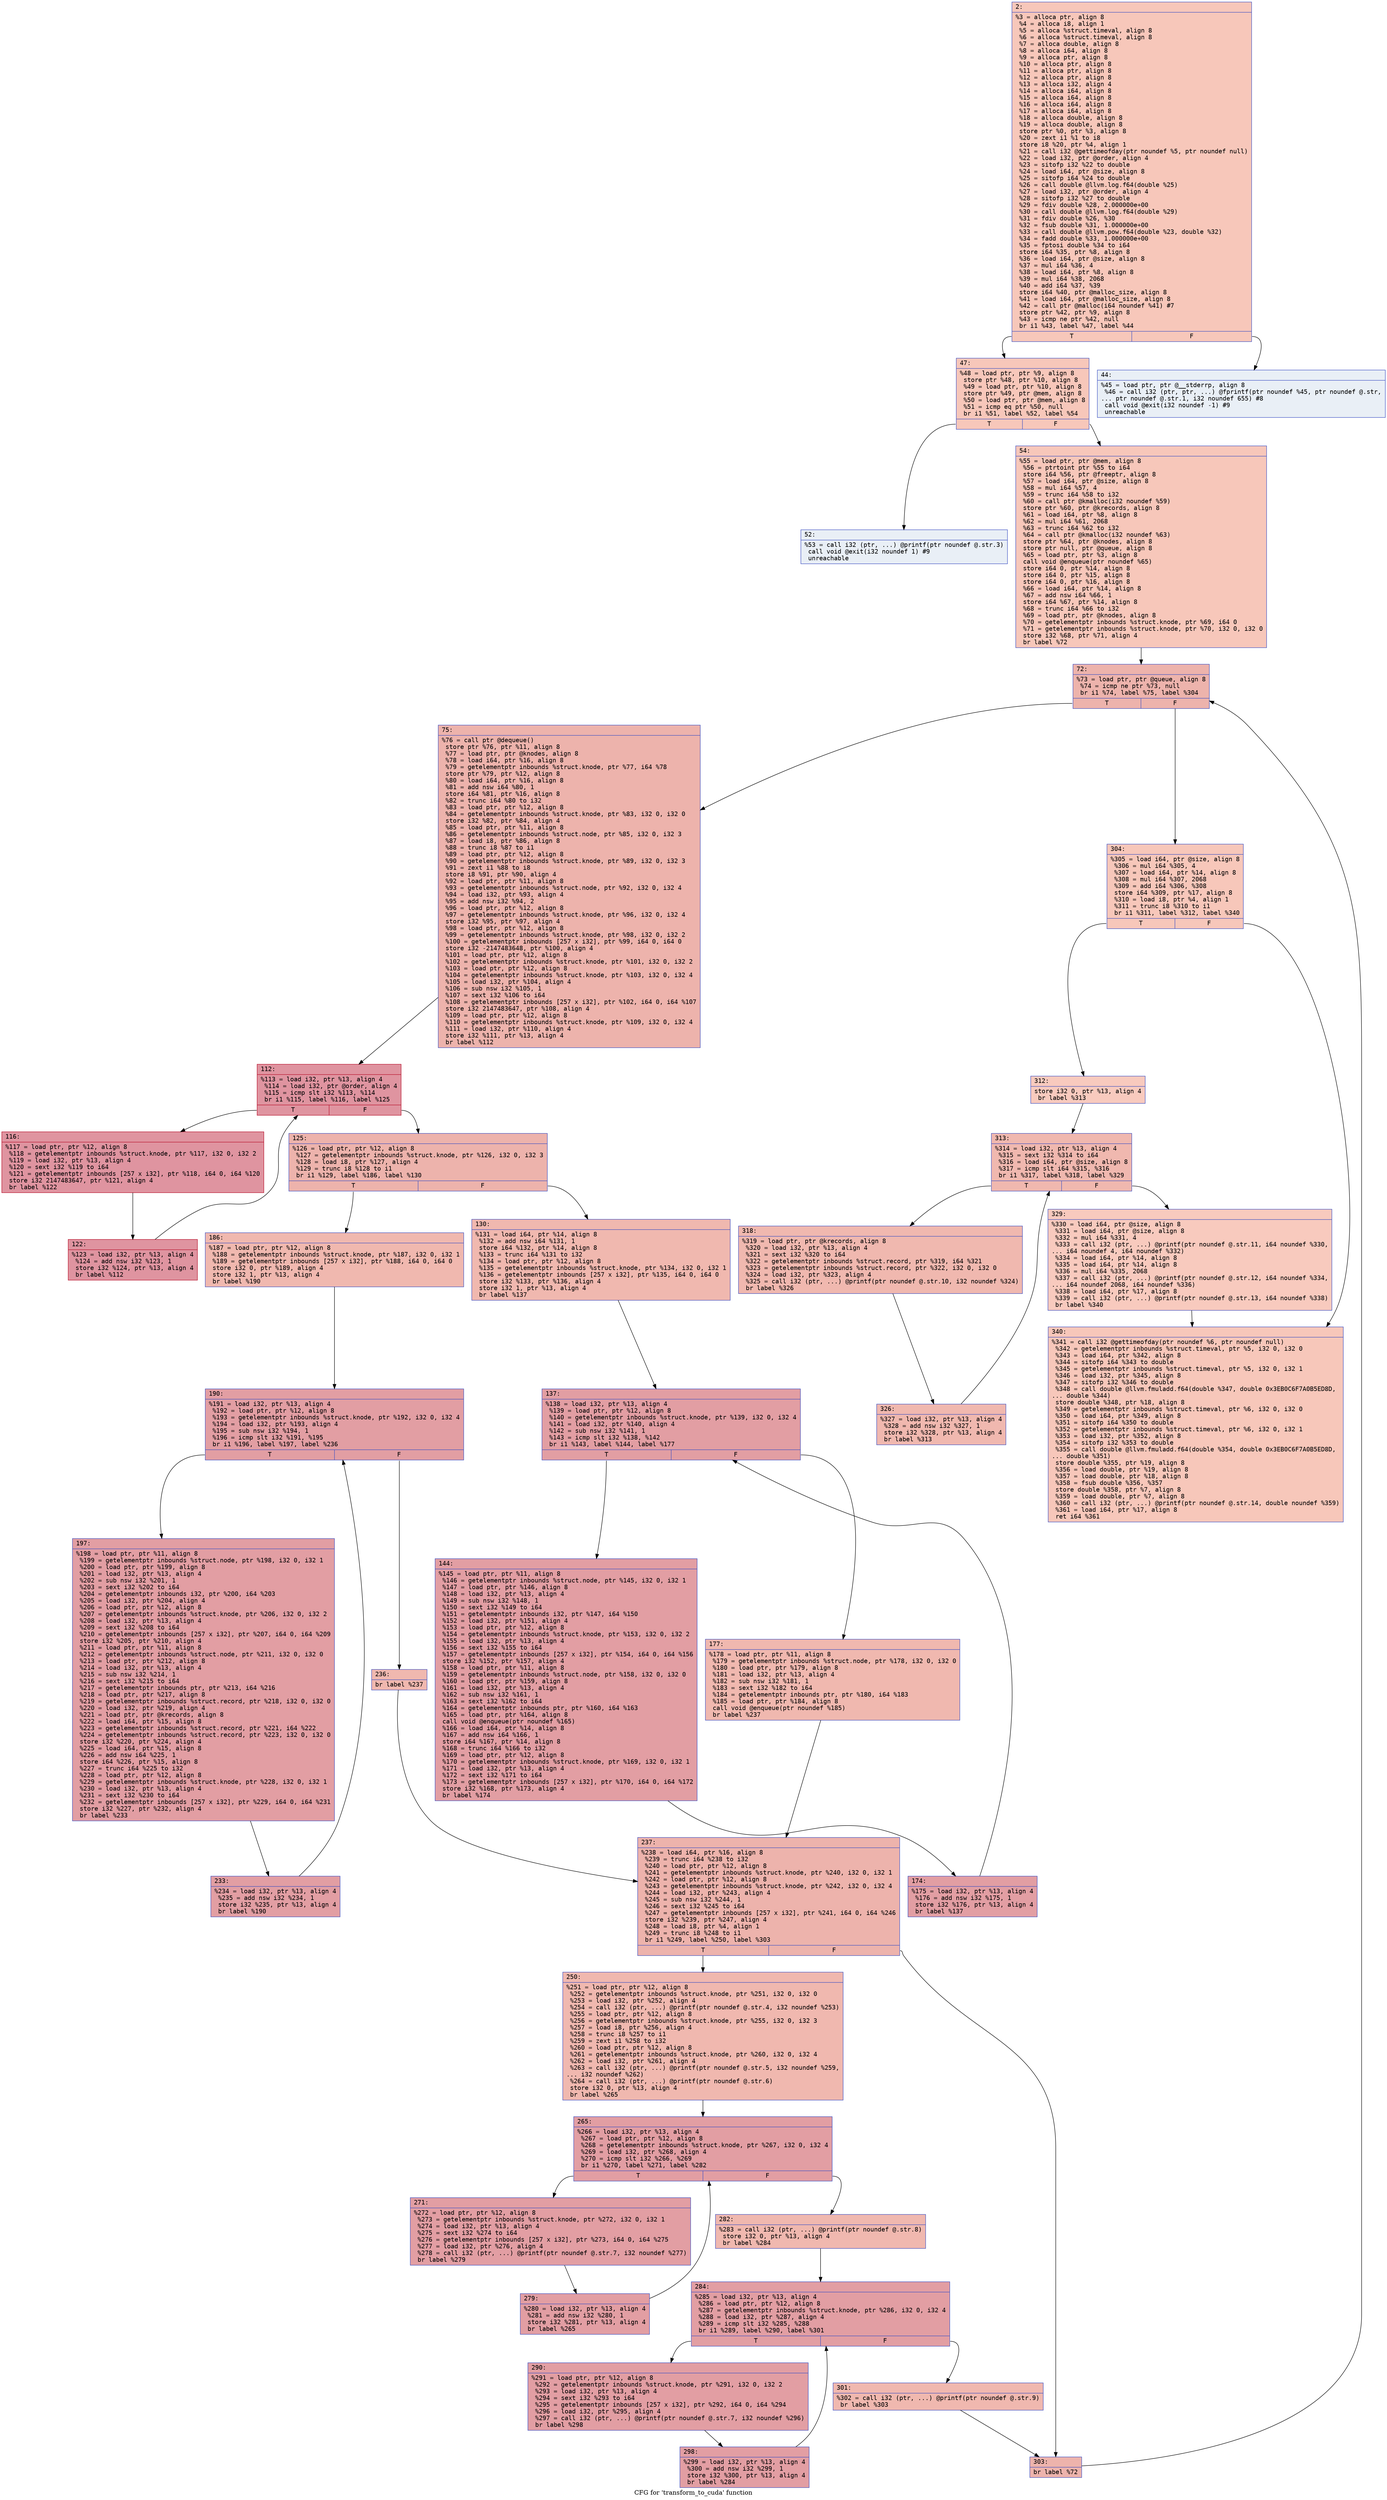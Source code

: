 digraph "CFG for 'transform_to_cuda' function" {
	label="CFG for 'transform_to_cuda' function";

	Node0x60000202d2c0 [shape=record,color="#3d50c3ff", style=filled, fillcolor="#ec7f6370" fontname="Courier",label="{2:\l|  %3 = alloca ptr, align 8\l  %4 = alloca i8, align 1\l  %5 = alloca %struct.timeval, align 8\l  %6 = alloca %struct.timeval, align 8\l  %7 = alloca double, align 8\l  %8 = alloca i64, align 8\l  %9 = alloca ptr, align 8\l  %10 = alloca ptr, align 8\l  %11 = alloca ptr, align 8\l  %12 = alloca ptr, align 8\l  %13 = alloca i32, align 4\l  %14 = alloca i64, align 8\l  %15 = alloca i64, align 8\l  %16 = alloca i64, align 8\l  %17 = alloca i64, align 8\l  %18 = alloca double, align 8\l  %19 = alloca double, align 8\l  store ptr %0, ptr %3, align 8\l  %20 = zext i1 %1 to i8\l  store i8 %20, ptr %4, align 1\l  %21 = call i32 @gettimeofday(ptr noundef %5, ptr noundef null)\l  %22 = load i32, ptr @order, align 4\l  %23 = sitofp i32 %22 to double\l  %24 = load i64, ptr @size, align 8\l  %25 = sitofp i64 %24 to double\l  %26 = call double @llvm.log.f64(double %25)\l  %27 = load i32, ptr @order, align 4\l  %28 = sitofp i32 %27 to double\l  %29 = fdiv double %28, 2.000000e+00\l  %30 = call double @llvm.log.f64(double %29)\l  %31 = fdiv double %26, %30\l  %32 = fsub double %31, 1.000000e+00\l  %33 = call double @llvm.pow.f64(double %23, double %32)\l  %34 = fadd double %33, 1.000000e+00\l  %35 = fptosi double %34 to i64\l  store i64 %35, ptr %8, align 8\l  %36 = load i64, ptr @size, align 8\l  %37 = mul i64 %36, 4\l  %38 = load i64, ptr %8, align 8\l  %39 = mul i64 %38, 2068\l  %40 = add i64 %37, %39\l  store i64 %40, ptr @malloc_size, align 8\l  %41 = load i64, ptr @malloc_size, align 8\l  %42 = call ptr @malloc(i64 noundef %41) #7\l  store ptr %42, ptr %9, align 8\l  %43 = icmp ne ptr %42, null\l  br i1 %43, label %47, label %44\l|{<s0>T|<s1>F}}"];
	Node0x60000202d2c0:s0 -> Node0x60000202d360[tooltip="2 -> 47\nProbability 100.00%" ];
	Node0x60000202d2c0:s1 -> Node0x60000202d310[tooltip="2 -> 44\nProbability 0.00%" ];
	Node0x60000202d310 [shape=record,color="#3d50c3ff", style=filled, fillcolor="#cedaeb70" fontname="Courier",label="{44:\l|  %45 = load ptr, ptr @__stderrp, align 8\l  %46 = call i32 (ptr, ptr, ...) @fprintf(ptr noundef %45, ptr noundef @.str,\l... ptr noundef @.str.1, i32 noundef 655) #8\l  call void @exit(i32 noundef -1) #9\l  unreachable\l}"];
	Node0x60000202d360 [shape=record,color="#3d50c3ff", style=filled, fillcolor="#ec7f6370" fontname="Courier",label="{47:\l|  %48 = load ptr, ptr %9, align 8\l  store ptr %48, ptr %10, align 8\l  %49 = load ptr, ptr %10, align 8\l  store ptr %49, ptr @mem, align 8\l  %50 = load ptr, ptr @mem, align 8\l  %51 = icmp eq ptr %50, null\l  br i1 %51, label %52, label %54\l|{<s0>T|<s1>F}}"];
	Node0x60000202d360:s0 -> Node0x60000202d3b0[tooltip="47 -> 52\nProbability 0.00%" ];
	Node0x60000202d360:s1 -> Node0x60000202d400[tooltip="47 -> 54\nProbability 100.00%" ];
	Node0x60000202d3b0 [shape=record,color="#3d50c3ff", style=filled, fillcolor="#cedaeb70" fontname="Courier",label="{52:\l|  %53 = call i32 (ptr, ...) @printf(ptr noundef @.str.3)\l  call void @exit(i32 noundef 1) #9\l  unreachable\l}"];
	Node0x60000202d400 [shape=record,color="#3d50c3ff", style=filled, fillcolor="#ec7f6370" fontname="Courier",label="{54:\l|  %55 = load ptr, ptr @mem, align 8\l  %56 = ptrtoint ptr %55 to i64\l  store i64 %56, ptr @freeptr, align 8\l  %57 = load i64, ptr @size, align 8\l  %58 = mul i64 %57, 4\l  %59 = trunc i64 %58 to i32\l  %60 = call ptr @kmalloc(i32 noundef %59)\l  store ptr %60, ptr @krecords, align 8\l  %61 = load i64, ptr %8, align 8\l  %62 = mul i64 %61, 2068\l  %63 = trunc i64 %62 to i32\l  %64 = call ptr @kmalloc(i32 noundef %63)\l  store ptr %64, ptr @knodes, align 8\l  store ptr null, ptr @queue, align 8\l  %65 = load ptr, ptr %3, align 8\l  call void @enqueue(ptr noundef %65)\l  store i64 0, ptr %14, align 8\l  store i64 0, ptr %15, align 8\l  store i64 0, ptr %16, align 8\l  %66 = load i64, ptr %14, align 8\l  %67 = add nsw i64 %66, 1\l  store i64 %67, ptr %14, align 8\l  %68 = trunc i64 %66 to i32\l  %69 = load ptr, ptr @knodes, align 8\l  %70 = getelementptr inbounds %struct.knode, ptr %69, i64 0\l  %71 = getelementptr inbounds %struct.knode, ptr %70, i32 0, i32 0\l  store i32 %68, ptr %71, align 4\l  br label %72\l}"];
	Node0x60000202d400 -> Node0x60000202d450[tooltip="54 -> 72\nProbability 100.00%" ];
	Node0x60000202d450 [shape=record,color="#3d50c3ff", style=filled, fillcolor="#d6524470" fontname="Courier",label="{72:\l|  %73 = load ptr, ptr @queue, align 8\l  %74 = icmp ne ptr %73, null\l  br i1 %74, label %75, label %304\l|{<s0>T|<s1>F}}"];
	Node0x60000202d450:s0 -> Node0x60000202d4a0[tooltip="72 -> 75\nProbability 96.88%" ];
	Node0x60000202d450:s1 -> Node0x60000202dcc0[tooltip="72 -> 304\nProbability 3.12%" ];
	Node0x60000202d4a0 [shape=record,color="#3d50c3ff", style=filled, fillcolor="#d6524470" fontname="Courier",label="{75:\l|  %76 = call ptr @dequeue()\l  store ptr %76, ptr %11, align 8\l  %77 = load ptr, ptr @knodes, align 8\l  %78 = load i64, ptr %16, align 8\l  %79 = getelementptr inbounds %struct.knode, ptr %77, i64 %78\l  store ptr %79, ptr %12, align 8\l  %80 = load i64, ptr %16, align 8\l  %81 = add nsw i64 %80, 1\l  store i64 %81, ptr %16, align 8\l  %82 = trunc i64 %80 to i32\l  %83 = load ptr, ptr %12, align 8\l  %84 = getelementptr inbounds %struct.knode, ptr %83, i32 0, i32 0\l  store i32 %82, ptr %84, align 4\l  %85 = load ptr, ptr %11, align 8\l  %86 = getelementptr inbounds %struct.node, ptr %85, i32 0, i32 3\l  %87 = load i8, ptr %86, align 8\l  %88 = trunc i8 %87 to i1\l  %89 = load ptr, ptr %12, align 8\l  %90 = getelementptr inbounds %struct.knode, ptr %89, i32 0, i32 3\l  %91 = zext i1 %88 to i8\l  store i8 %91, ptr %90, align 4\l  %92 = load ptr, ptr %11, align 8\l  %93 = getelementptr inbounds %struct.node, ptr %92, i32 0, i32 4\l  %94 = load i32, ptr %93, align 4\l  %95 = add nsw i32 %94, 2\l  %96 = load ptr, ptr %12, align 8\l  %97 = getelementptr inbounds %struct.knode, ptr %96, i32 0, i32 4\l  store i32 %95, ptr %97, align 4\l  %98 = load ptr, ptr %12, align 8\l  %99 = getelementptr inbounds %struct.knode, ptr %98, i32 0, i32 2\l  %100 = getelementptr inbounds [257 x i32], ptr %99, i64 0, i64 0\l  store i32 -2147483648, ptr %100, align 4\l  %101 = load ptr, ptr %12, align 8\l  %102 = getelementptr inbounds %struct.knode, ptr %101, i32 0, i32 2\l  %103 = load ptr, ptr %12, align 8\l  %104 = getelementptr inbounds %struct.knode, ptr %103, i32 0, i32 4\l  %105 = load i32, ptr %104, align 4\l  %106 = sub nsw i32 %105, 1\l  %107 = sext i32 %106 to i64\l  %108 = getelementptr inbounds [257 x i32], ptr %102, i64 0, i64 %107\l  store i32 2147483647, ptr %108, align 4\l  %109 = load ptr, ptr %12, align 8\l  %110 = getelementptr inbounds %struct.knode, ptr %109, i32 0, i32 4\l  %111 = load i32, ptr %110, align 4\l  store i32 %111, ptr %13, align 4\l  br label %112\l}"];
	Node0x60000202d4a0 -> Node0x60000202d4f0[tooltip="75 -> 112\nProbability 100.00%" ];
	Node0x60000202d4f0 [shape=record,color="#b70d28ff", style=filled, fillcolor="#b70d2870" fontname="Courier",label="{112:\l|  %113 = load i32, ptr %13, align 4\l  %114 = load i32, ptr @order, align 4\l  %115 = icmp slt i32 %113, %114\l  br i1 %115, label %116, label %125\l|{<s0>T|<s1>F}}"];
	Node0x60000202d4f0:s0 -> Node0x60000202d540[tooltip="112 -> 116\nProbability 96.88%" ];
	Node0x60000202d4f0:s1 -> Node0x60000202d5e0[tooltip="112 -> 125\nProbability 3.12%" ];
	Node0x60000202d540 [shape=record,color="#b70d28ff", style=filled, fillcolor="#b70d2870" fontname="Courier",label="{116:\l|  %117 = load ptr, ptr %12, align 8\l  %118 = getelementptr inbounds %struct.knode, ptr %117, i32 0, i32 2\l  %119 = load i32, ptr %13, align 4\l  %120 = sext i32 %119 to i64\l  %121 = getelementptr inbounds [257 x i32], ptr %118, i64 0, i64 %120\l  store i32 2147483647, ptr %121, align 4\l  br label %122\l}"];
	Node0x60000202d540 -> Node0x60000202d590[tooltip="116 -> 122\nProbability 100.00%" ];
	Node0x60000202d590 [shape=record,color="#b70d28ff", style=filled, fillcolor="#b70d2870" fontname="Courier",label="{122:\l|  %123 = load i32, ptr %13, align 4\l  %124 = add nsw i32 %123, 1\l  store i32 %124, ptr %13, align 4\l  br label %112\l}"];
	Node0x60000202d590 -> Node0x60000202d4f0[tooltip="122 -> 112\nProbability 100.00%" ];
	Node0x60000202d5e0 [shape=record,color="#3d50c3ff", style=filled, fillcolor="#d6524470" fontname="Courier",label="{125:\l|  %126 = load ptr, ptr %12, align 8\l  %127 = getelementptr inbounds %struct.knode, ptr %126, i32 0, i32 3\l  %128 = load i8, ptr %127, align 4\l  %129 = trunc i8 %128 to i1\l  br i1 %129, label %186, label %130\l|{<s0>T|<s1>F}}"];
	Node0x60000202d5e0:s0 -> Node0x60000202d7c0[tooltip="125 -> 186\nProbability 50.00%" ];
	Node0x60000202d5e0:s1 -> Node0x60000202d630[tooltip="125 -> 130\nProbability 50.00%" ];
	Node0x60000202d630 [shape=record,color="#3d50c3ff", style=filled, fillcolor="#dc5d4a70" fontname="Courier",label="{130:\l|  %131 = load i64, ptr %14, align 8\l  %132 = add nsw i64 %131, 1\l  store i64 %132, ptr %14, align 8\l  %133 = trunc i64 %131 to i32\l  %134 = load ptr, ptr %12, align 8\l  %135 = getelementptr inbounds %struct.knode, ptr %134, i32 0, i32 1\l  %136 = getelementptr inbounds [257 x i32], ptr %135, i64 0, i64 0\l  store i32 %133, ptr %136, align 4\l  store i32 1, ptr %13, align 4\l  br label %137\l}"];
	Node0x60000202d630 -> Node0x60000202d680[tooltip="130 -> 137\nProbability 100.00%" ];
	Node0x60000202d680 [shape=record,color="#3d50c3ff", style=filled, fillcolor="#be242e70" fontname="Courier",label="{137:\l|  %138 = load i32, ptr %13, align 4\l  %139 = load ptr, ptr %12, align 8\l  %140 = getelementptr inbounds %struct.knode, ptr %139, i32 0, i32 4\l  %141 = load i32, ptr %140, align 4\l  %142 = sub nsw i32 %141, 1\l  %143 = icmp slt i32 %138, %142\l  br i1 %143, label %144, label %177\l|{<s0>T|<s1>F}}"];
	Node0x60000202d680:s0 -> Node0x60000202d6d0[tooltip="137 -> 144\nProbability 96.88%" ];
	Node0x60000202d680:s1 -> Node0x60000202d770[tooltip="137 -> 177\nProbability 3.12%" ];
	Node0x60000202d6d0 [shape=record,color="#3d50c3ff", style=filled, fillcolor="#be242e70" fontname="Courier",label="{144:\l|  %145 = load ptr, ptr %11, align 8\l  %146 = getelementptr inbounds %struct.node, ptr %145, i32 0, i32 1\l  %147 = load ptr, ptr %146, align 8\l  %148 = load i32, ptr %13, align 4\l  %149 = sub nsw i32 %148, 1\l  %150 = sext i32 %149 to i64\l  %151 = getelementptr inbounds i32, ptr %147, i64 %150\l  %152 = load i32, ptr %151, align 4\l  %153 = load ptr, ptr %12, align 8\l  %154 = getelementptr inbounds %struct.knode, ptr %153, i32 0, i32 2\l  %155 = load i32, ptr %13, align 4\l  %156 = sext i32 %155 to i64\l  %157 = getelementptr inbounds [257 x i32], ptr %154, i64 0, i64 %156\l  store i32 %152, ptr %157, align 4\l  %158 = load ptr, ptr %11, align 8\l  %159 = getelementptr inbounds %struct.node, ptr %158, i32 0, i32 0\l  %160 = load ptr, ptr %159, align 8\l  %161 = load i32, ptr %13, align 4\l  %162 = sub nsw i32 %161, 1\l  %163 = sext i32 %162 to i64\l  %164 = getelementptr inbounds ptr, ptr %160, i64 %163\l  %165 = load ptr, ptr %164, align 8\l  call void @enqueue(ptr noundef %165)\l  %166 = load i64, ptr %14, align 8\l  %167 = add nsw i64 %166, 1\l  store i64 %167, ptr %14, align 8\l  %168 = trunc i64 %166 to i32\l  %169 = load ptr, ptr %12, align 8\l  %170 = getelementptr inbounds %struct.knode, ptr %169, i32 0, i32 1\l  %171 = load i32, ptr %13, align 4\l  %172 = sext i32 %171 to i64\l  %173 = getelementptr inbounds [257 x i32], ptr %170, i64 0, i64 %172\l  store i32 %168, ptr %173, align 4\l  br label %174\l}"];
	Node0x60000202d6d0 -> Node0x60000202d720[tooltip="144 -> 174\nProbability 100.00%" ];
	Node0x60000202d720 [shape=record,color="#3d50c3ff", style=filled, fillcolor="#be242e70" fontname="Courier",label="{174:\l|  %175 = load i32, ptr %13, align 4\l  %176 = add nsw i32 %175, 1\l  store i32 %176, ptr %13, align 4\l  br label %137\l}"];
	Node0x60000202d720 -> Node0x60000202d680[tooltip="174 -> 137\nProbability 100.00%" ];
	Node0x60000202d770 [shape=record,color="#3d50c3ff", style=filled, fillcolor="#dc5d4a70" fontname="Courier",label="{177:\l|  %178 = load ptr, ptr %11, align 8\l  %179 = getelementptr inbounds %struct.node, ptr %178, i32 0, i32 0\l  %180 = load ptr, ptr %179, align 8\l  %181 = load i32, ptr %13, align 4\l  %182 = sub nsw i32 %181, 1\l  %183 = sext i32 %182 to i64\l  %184 = getelementptr inbounds ptr, ptr %180, i64 %183\l  %185 = load ptr, ptr %184, align 8\l  call void @enqueue(ptr noundef %185)\l  br label %237\l}"];
	Node0x60000202d770 -> Node0x60000202d950[tooltip="177 -> 237\nProbability 100.00%" ];
	Node0x60000202d7c0 [shape=record,color="#3d50c3ff", style=filled, fillcolor="#dc5d4a70" fontname="Courier",label="{186:\l|  %187 = load ptr, ptr %12, align 8\l  %188 = getelementptr inbounds %struct.knode, ptr %187, i32 0, i32 1\l  %189 = getelementptr inbounds [257 x i32], ptr %188, i64 0, i64 0\l  store i32 0, ptr %189, align 4\l  store i32 1, ptr %13, align 4\l  br label %190\l}"];
	Node0x60000202d7c0 -> Node0x60000202d810[tooltip="186 -> 190\nProbability 100.00%" ];
	Node0x60000202d810 [shape=record,color="#3d50c3ff", style=filled, fillcolor="#be242e70" fontname="Courier",label="{190:\l|  %191 = load i32, ptr %13, align 4\l  %192 = load ptr, ptr %12, align 8\l  %193 = getelementptr inbounds %struct.knode, ptr %192, i32 0, i32 4\l  %194 = load i32, ptr %193, align 4\l  %195 = sub nsw i32 %194, 1\l  %196 = icmp slt i32 %191, %195\l  br i1 %196, label %197, label %236\l|{<s0>T|<s1>F}}"];
	Node0x60000202d810:s0 -> Node0x60000202d860[tooltip="190 -> 197\nProbability 96.88%" ];
	Node0x60000202d810:s1 -> Node0x60000202d900[tooltip="190 -> 236\nProbability 3.12%" ];
	Node0x60000202d860 [shape=record,color="#3d50c3ff", style=filled, fillcolor="#be242e70" fontname="Courier",label="{197:\l|  %198 = load ptr, ptr %11, align 8\l  %199 = getelementptr inbounds %struct.node, ptr %198, i32 0, i32 1\l  %200 = load ptr, ptr %199, align 8\l  %201 = load i32, ptr %13, align 4\l  %202 = sub nsw i32 %201, 1\l  %203 = sext i32 %202 to i64\l  %204 = getelementptr inbounds i32, ptr %200, i64 %203\l  %205 = load i32, ptr %204, align 4\l  %206 = load ptr, ptr %12, align 8\l  %207 = getelementptr inbounds %struct.knode, ptr %206, i32 0, i32 2\l  %208 = load i32, ptr %13, align 4\l  %209 = sext i32 %208 to i64\l  %210 = getelementptr inbounds [257 x i32], ptr %207, i64 0, i64 %209\l  store i32 %205, ptr %210, align 4\l  %211 = load ptr, ptr %11, align 8\l  %212 = getelementptr inbounds %struct.node, ptr %211, i32 0, i32 0\l  %213 = load ptr, ptr %212, align 8\l  %214 = load i32, ptr %13, align 4\l  %215 = sub nsw i32 %214, 1\l  %216 = sext i32 %215 to i64\l  %217 = getelementptr inbounds ptr, ptr %213, i64 %216\l  %218 = load ptr, ptr %217, align 8\l  %219 = getelementptr inbounds %struct.record, ptr %218, i32 0, i32 0\l  %220 = load i32, ptr %219, align 4\l  %221 = load ptr, ptr @krecords, align 8\l  %222 = load i64, ptr %15, align 8\l  %223 = getelementptr inbounds %struct.record, ptr %221, i64 %222\l  %224 = getelementptr inbounds %struct.record, ptr %223, i32 0, i32 0\l  store i32 %220, ptr %224, align 4\l  %225 = load i64, ptr %15, align 8\l  %226 = add nsw i64 %225, 1\l  store i64 %226, ptr %15, align 8\l  %227 = trunc i64 %225 to i32\l  %228 = load ptr, ptr %12, align 8\l  %229 = getelementptr inbounds %struct.knode, ptr %228, i32 0, i32 1\l  %230 = load i32, ptr %13, align 4\l  %231 = sext i32 %230 to i64\l  %232 = getelementptr inbounds [257 x i32], ptr %229, i64 0, i64 %231\l  store i32 %227, ptr %232, align 4\l  br label %233\l}"];
	Node0x60000202d860 -> Node0x60000202d8b0[tooltip="197 -> 233\nProbability 100.00%" ];
	Node0x60000202d8b0 [shape=record,color="#3d50c3ff", style=filled, fillcolor="#be242e70" fontname="Courier",label="{233:\l|  %234 = load i32, ptr %13, align 4\l  %235 = add nsw i32 %234, 1\l  store i32 %235, ptr %13, align 4\l  br label %190\l}"];
	Node0x60000202d8b0 -> Node0x60000202d810[tooltip="233 -> 190\nProbability 100.00%" ];
	Node0x60000202d900 [shape=record,color="#3d50c3ff", style=filled, fillcolor="#dc5d4a70" fontname="Courier",label="{236:\l|  br label %237\l}"];
	Node0x60000202d900 -> Node0x60000202d950[tooltip="236 -> 237\nProbability 100.00%" ];
	Node0x60000202d950 [shape=record,color="#3d50c3ff", style=filled, fillcolor="#d6524470" fontname="Courier",label="{237:\l|  %238 = load i64, ptr %16, align 8\l  %239 = trunc i64 %238 to i32\l  %240 = load ptr, ptr %12, align 8\l  %241 = getelementptr inbounds %struct.knode, ptr %240, i32 0, i32 1\l  %242 = load ptr, ptr %12, align 8\l  %243 = getelementptr inbounds %struct.knode, ptr %242, i32 0, i32 4\l  %244 = load i32, ptr %243, align 4\l  %245 = sub nsw i32 %244, 1\l  %246 = sext i32 %245 to i64\l  %247 = getelementptr inbounds [257 x i32], ptr %241, i64 0, i64 %246\l  store i32 %239, ptr %247, align 4\l  %248 = load i8, ptr %4, align 1\l  %249 = trunc i8 %248 to i1\l  br i1 %249, label %250, label %303\l|{<s0>T|<s1>F}}"];
	Node0x60000202d950:s0 -> Node0x60000202d9a0[tooltip="237 -> 250\nProbability 50.00%" ];
	Node0x60000202d950:s1 -> Node0x60000202dc70[tooltip="237 -> 303\nProbability 50.00%" ];
	Node0x60000202d9a0 [shape=record,color="#3d50c3ff", style=filled, fillcolor="#dc5d4a70" fontname="Courier",label="{250:\l|  %251 = load ptr, ptr %12, align 8\l  %252 = getelementptr inbounds %struct.knode, ptr %251, i32 0, i32 0\l  %253 = load i32, ptr %252, align 4\l  %254 = call i32 (ptr, ...) @printf(ptr noundef @.str.4, i32 noundef %253)\l  %255 = load ptr, ptr %12, align 8\l  %256 = getelementptr inbounds %struct.knode, ptr %255, i32 0, i32 3\l  %257 = load i8, ptr %256, align 4\l  %258 = trunc i8 %257 to i1\l  %259 = zext i1 %258 to i32\l  %260 = load ptr, ptr %12, align 8\l  %261 = getelementptr inbounds %struct.knode, ptr %260, i32 0, i32 4\l  %262 = load i32, ptr %261, align 4\l  %263 = call i32 (ptr, ...) @printf(ptr noundef @.str.5, i32 noundef %259,\l... i32 noundef %262)\l  %264 = call i32 (ptr, ...) @printf(ptr noundef @.str.6)\l  store i32 0, ptr %13, align 4\l  br label %265\l}"];
	Node0x60000202d9a0 -> Node0x60000202d9f0[tooltip="250 -> 265\nProbability 100.00%" ];
	Node0x60000202d9f0 [shape=record,color="#3d50c3ff", style=filled, fillcolor="#be242e70" fontname="Courier",label="{265:\l|  %266 = load i32, ptr %13, align 4\l  %267 = load ptr, ptr %12, align 8\l  %268 = getelementptr inbounds %struct.knode, ptr %267, i32 0, i32 4\l  %269 = load i32, ptr %268, align 4\l  %270 = icmp slt i32 %266, %269\l  br i1 %270, label %271, label %282\l|{<s0>T|<s1>F}}"];
	Node0x60000202d9f0:s0 -> Node0x60000202da40[tooltip="265 -> 271\nProbability 96.88%" ];
	Node0x60000202d9f0:s1 -> Node0x60000202dae0[tooltip="265 -> 282\nProbability 3.12%" ];
	Node0x60000202da40 [shape=record,color="#3d50c3ff", style=filled, fillcolor="#be242e70" fontname="Courier",label="{271:\l|  %272 = load ptr, ptr %12, align 8\l  %273 = getelementptr inbounds %struct.knode, ptr %272, i32 0, i32 1\l  %274 = load i32, ptr %13, align 4\l  %275 = sext i32 %274 to i64\l  %276 = getelementptr inbounds [257 x i32], ptr %273, i64 0, i64 %275\l  %277 = load i32, ptr %276, align 4\l  %278 = call i32 (ptr, ...) @printf(ptr noundef @.str.7, i32 noundef %277)\l  br label %279\l}"];
	Node0x60000202da40 -> Node0x60000202da90[tooltip="271 -> 279\nProbability 100.00%" ];
	Node0x60000202da90 [shape=record,color="#3d50c3ff", style=filled, fillcolor="#be242e70" fontname="Courier",label="{279:\l|  %280 = load i32, ptr %13, align 4\l  %281 = add nsw i32 %280, 1\l  store i32 %281, ptr %13, align 4\l  br label %265\l}"];
	Node0x60000202da90 -> Node0x60000202d9f0[tooltip="279 -> 265\nProbability 100.00%" ];
	Node0x60000202dae0 [shape=record,color="#3d50c3ff", style=filled, fillcolor="#dc5d4a70" fontname="Courier",label="{282:\l|  %283 = call i32 (ptr, ...) @printf(ptr noundef @.str.8)\l  store i32 0, ptr %13, align 4\l  br label %284\l}"];
	Node0x60000202dae0 -> Node0x60000202db30[tooltip="282 -> 284\nProbability 100.00%" ];
	Node0x60000202db30 [shape=record,color="#3d50c3ff", style=filled, fillcolor="#be242e70" fontname="Courier",label="{284:\l|  %285 = load i32, ptr %13, align 4\l  %286 = load ptr, ptr %12, align 8\l  %287 = getelementptr inbounds %struct.knode, ptr %286, i32 0, i32 4\l  %288 = load i32, ptr %287, align 4\l  %289 = icmp slt i32 %285, %288\l  br i1 %289, label %290, label %301\l|{<s0>T|<s1>F}}"];
	Node0x60000202db30:s0 -> Node0x60000202db80[tooltip="284 -> 290\nProbability 96.88%" ];
	Node0x60000202db30:s1 -> Node0x60000202dc20[tooltip="284 -> 301\nProbability 3.12%" ];
	Node0x60000202db80 [shape=record,color="#3d50c3ff", style=filled, fillcolor="#be242e70" fontname="Courier",label="{290:\l|  %291 = load ptr, ptr %12, align 8\l  %292 = getelementptr inbounds %struct.knode, ptr %291, i32 0, i32 2\l  %293 = load i32, ptr %13, align 4\l  %294 = sext i32 %293 to i64\l  %295 = getelementptr inbounds [257 x i32], ptr %292, i64 0, i64 %294\l  %296 = load i32, ptr %295, align 4\l  %297 = call i32 (ptr, ...) @printf(ptr noundef @.str.7, i32 noundef %296)\l  br label %298\l}"];
	Node0x60000202db80 -> Node0x60000202dbd0[tooltip="290 -> 298\nProbability 100.00%" ];
	Node0x60000202dbd0 [shape=record,color="#3d50c3ff", style=filled, fillcolor="#be242e70" fontname="Courier",label="{298:\l|  %299 = load i32, ptr %13, align 4\l  %300 = add nsw i32 %299, 1\l  store i32 %300, ptr %13, align 4\l  br label %284\l}"];
	Node0x60000202dbd0 -> Node0x60000202db30[tooltip="298 -> 284\nProbability 100.00%" ];
	Node0x60000202dc20 [shape=record,color="#3d50c3ff", style=filled, fillcolor="#dc5d4a70" fontname="Courier",label="{301:\l|  %302 = call i32 (ptr, ...) @printf(ptr noundef @.str.9)\l  br label %303\l}"];
	Node0x60000202dc20 -> Node0x60000202dc70[tooltip="301 -> 303\nProbability 100.00%" ];
	Node0x60000202dc70 [shape=record,color="#3d50c3ff", style=filled, fillcolor="#d6524470" fontname="Courier",label="{303:\l|  br label %72\l}"];
	Node0x60000202dc70 -> Node0x60000202d450[tooltip="303 -> 72\nProbability 100.00%" ];
	Node0x60000202dcc0 [shape=record,color="#3d50c3ff", style=filled, fillcolor="#ec7f6370" fontname="Courier",label="{304:\l|  %305 = load i64, ptr @size, align 8\l  %306 = mul i64 %305, 4\l  %307 = load i64, ptr %14, align 8\l  %308 = mul i64 %307, 2068\l  %309 = add i64 %306, %308\l  store i64 %309, ptr %17, align 8\l  %310 = load i8, ptr %4, align 1\l  %311 = trunc i8 %310 to i1\l  br i1 %311, label %312, label %340\l|{<s0>T|<s1>F}}"];
	Node0x60000202dcc0:s0 -> Node0x60000202dd10[tooltip="304 -> 312\nProbability 50.00%" ];
	Node0x60000202dcc0:s1 -> Node0x60000202dea0[tooltip="304 -> 340\nProbability 50.00%" ];
	Node0x60000202dd10 [shape=record,color="#3d50c3ff", style=filled, fillcolor="#ef886b70" fontname="Courier",label="{312:\l|  store i32 0, ptr %13, align 4\l  br label %313\l}"];
	Node0x60000202dd10 -> Node0x60000202dd60[tooltip="312 -> 313\nProbability 100.00%" ];
	Node0x60000202dd60 [shape=record,color="#3d50c3ff", style=filled, fillcolor="#dc5d4a70" fontname="Courier",label="{313:\l|  %314 = load i32, ptr %13, align 4\l  %315 = sext i32 %314 to i64\l  %316 = load i64, ptr @size, align 8\l  %317 = icmp slt i64 %315, %316\l  br i1 %317, label %318, label %329\l|{<s0>T|<s1>F}}"];
	Node0x60000202dd60:s0 -> Node0x60000202ddb0[tooltip="313 -> 318\nProbability 96.88%" ];
	Node0x60000202dd60:s1 -> Node0x60000202de50[tooltip="313 -> 329\nProbability 3.12%" ];
	Node0x60000202ddb0 [shape=record,color="#3d50c3ff", style=filled, fillcolor="#dc5d4a70" fontname="Courier",label="{318:\l|  %319 = load ptr, ptr @krecords, align 8\l  %320 = load i32, ptr %13, align 4\l  %321 = sext i32 %320 to i64\l  %322 = getelementptr inbounds %struct.record, ptr %319, i64 %321\l  %323 = getelementptr inbounds %struct.record, ptr %322, i32 0, i32 0\l  %324 = load i32, ptr %323, align 4\l  %325 = call i32 (ptr, ...) @printf(ptr noundef @.str.10, i32 noundef %324)\l  br label %326\l}"];
	Node0x60000202ddb0 -> Node0x60000202de00[tooltip="318 -> 326\nProbability 100.00%" ];
	Node0x60000202de00 [shape=record,color="#3d50c3ff", style=filled, fillcolor="#dc5d4a70" fontname="Courier",label="{326:\l|  %327 = load i32, ptr %13, align 4\l  %328 = add nsw i32 %327, 1\l  store i32 %328, ptr %13, align 4\l  br label %313\l}"];
	Node0x60000202de00 -> Node0x60000202dd60[tooltip="326 -> 313\nProbability 100.00%" ];
	Node0x60000202de50 [shape=record,color="#3d50c3ff", style=filled, fillcolor="#ef886b70" fontname="Courier",label="{329:\l|  %330 = load i64, ptr @size, align 8\l  %331 = load i64, ptr @size, align 8\l  %332 = mul i64 %331, 4\l  %333 = call i32 (ptr, ...) @printf(ptr noundef @.str.11, i64 noundef %330,\l... i64 noundef 4, i64 noundef %332)\l  %334 = load i64, ptr %14, align 8\l  %335 = load i64, ptr %14, align 8\l  %336 = mul i64 %335, 2068\l  %337 = call i32 (ptr, ...) @printf(ptr noundef @.str.12, i64 noundef %334,\l... i64 noundef 2068, i64 noundef %336)\l  %338 = load i64, ptr %17, align 8\l  %339 = call i32 (ptr, ...) @printf(ptr noundef @.str.13, i64 noundef %338)\l  br label %340\l}"];
	Node0x60000202de50 -> Node0x60000202dea0[tooltip="329 -> 340\nProbability 100.00%" ];
	Node0x60000202dea0 [shape=record,color="#3d50c3ff", style=filled, fillcolor="#ec7f6370" fontname="Courier",label="{340:\l|  %341 = call i32 @gettimeofday(ptr noundef %6, ptr noundef null)\l  %342 = getelementptr inbounds %struct.timeval, ptr %5, i32 0, i32 0\l  %343 = load i64, ptr %342, align 8\l  %344 = sitofp i64 %343 to double\l  %345 = getelementptr inbounds %struct.timeval, ptr %5, i32 0, i32 1\l  %346 = load i32, ptr %345, align 8\l  %347 = sitofp i32 %346 to double\l  %348 = call double @llvm.fmuladd.f64(double %347, double 0x3EB0C6F7A0B5ED8D,\l... double %344)\l  store double %348, ptr %18, align 8\l  %349 = getelementptr inbounds %struct.timeval, ptr %6, i32 0, i32 0\l  %350 = load i64, ptr %349, align 8\l  %351 = sitofp i64 %350 to double\l  %352 = getelementptr inbounds %struct.timeval, ptr %6, i32 0, i32 1\l  %353 = load i32, ptr %352, align 8\l  %354 = sitofp i32 %353 to double\l  %355 = call double @llvm.fmuladd.f64(double %354, double 0x3EB0C6F7A0B5ED8D,\l... double %351)\l  store double %355, ptr %19, align 8\l  %356 = load double, ptr %19, align 8\l  %357 = load double, ptr %18, align 8\l  %358 = fsub double %356, %357\l  store double %358, ptr %7, align 8\l  %359 = load double, ptr %7, align 8\l  %360 = call i32 (ptr, ...) @printf(ptr noundef @.str.14, double noundef %359)\l  %361 = load i64, ptr %17, align 8\l  ret i64 %361\l}"];
}
